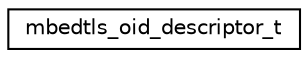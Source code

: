 digraph "Graphical Class Hierarchy"
{
 // LATEX_PDF_SIZE
  edge [fontname="Helvetica",fontsize="10",labelfontname="Helvetica",labelfontsize="10"];
  node [fontname="Helvetica",fontsize="10",shape=record];
  rankdir="LR";
  Node0 [label="mbedtls_oid_descriptor_t",height=0.2,width=0.4,color="black", fillcolor="white", style="filled",URL="$d0/d07/structmbedtls__oid__descriptor__t.html",tooltip="Base OID descriptor structure."];
}
